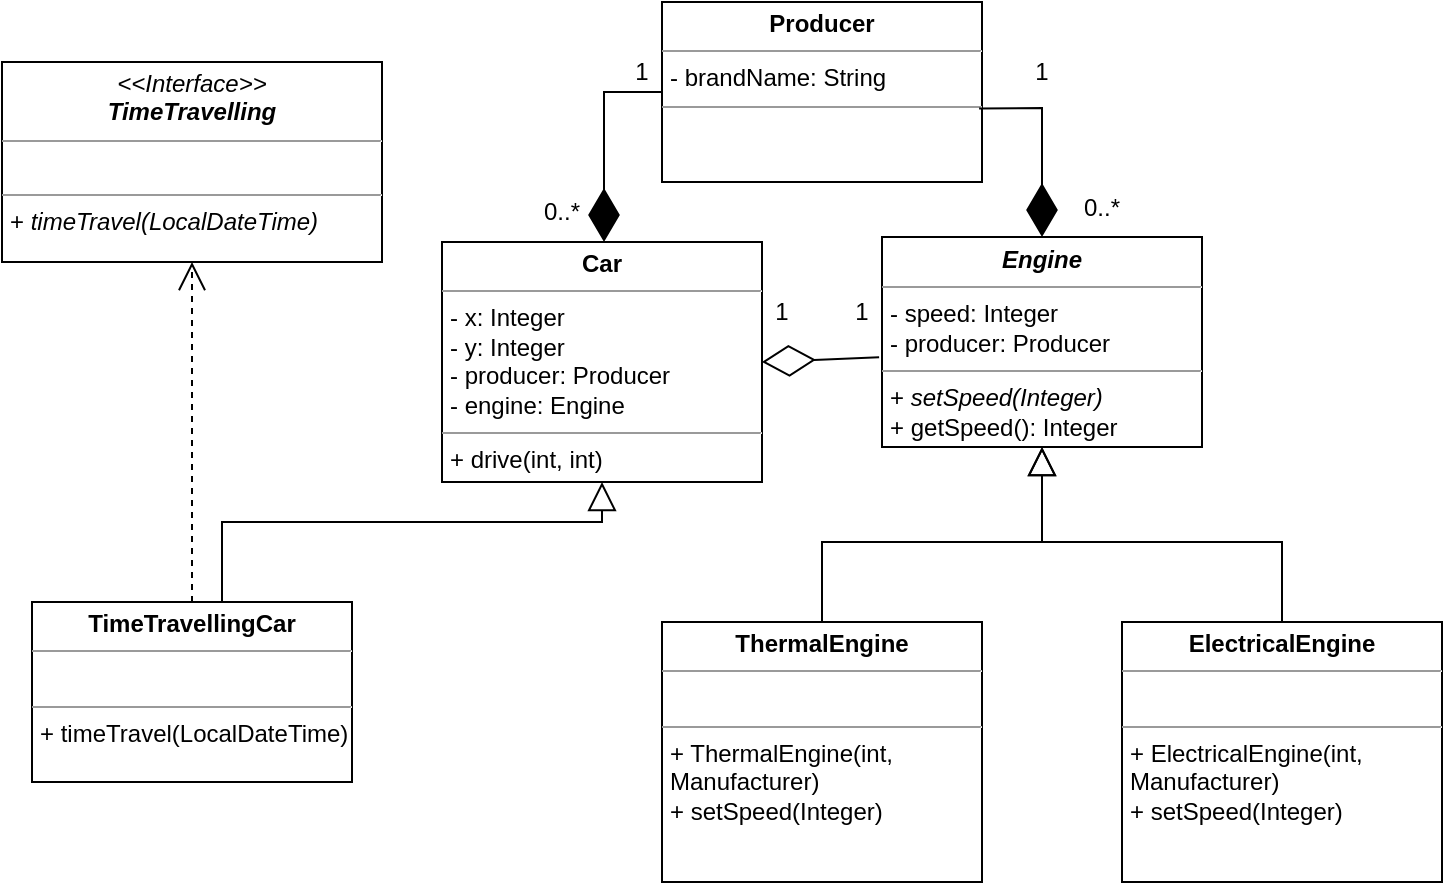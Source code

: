 <mxfile version="23.1.6" type="device">
  <diagram name="Page-1" id="3rUs8t65SNHWofvSgkCe">
    <mxGraphModel dx="761" dy="662" grid="1" gridSize="10" guides="1" tooltips="1" connect="1" arrows="1" fold="1" page="1" pageScale="1" pageWidth="827" pageHeight="1169" math="0" shadow="0">
      <root>
        <mxCell id="0" />
        <mxCell id="1" parent="0" />
        <mxCell id="zTvFVp6uWLxizu1TcgWJ-3" value="&lt;p style=&quot;margin:0px;margin-top:4px;text-align:center;&quot;&gt;&lt;b&gt;Car&lt;/b&gt;&lt;/p&gt;&lt;hr size=&quot;1&quot;&gt;&lt;p style=&quot;margin:0px;margin-left:4px;&quot;&gt;- x: Integer&lt;/p&gt;&lt;p style=&quot;margin:0px;margin-left:4px;&quot;&gt;- y: Integer&lt;/p&gt;&lt;p style=&quot;margin:0px;margin-left:4px;&quot;&gt;- producer: Producer&lt;/p&gt;&lt;p style=&quot;margin:0px;margin-left:4px;&quot;&gt;- engine: Engine&lt;/p&gt;&lt;hr size=&quot;1&quot;&gt;&lt;p style=&quot;margin:0px;margin-left:4px;&quot;&gt;+ drive(int, int)&lt;/p&gt;" style="verticalAlign=top;align=left;overflow=fill;html=1;whiteSpace=wrap;" vertex="1" parent="1">
          <mxGeometry x="220" y="370" width="160" height="120" as="geometry" />
        </mxCell>
        <mxCell id="zTvFVp6uWLxizu1TcgWJ-4" value="&lt;p style=&quot;margin:0px;margin-top:4px;text-align:center;&quot;&gt;&lt;b&gt;&lt;i&gt;Engine&lt;/i&gt;&lt;/b&gt;&lt;/p&gt;&lt;hr size=&quot;1&quot;&gt;&lt;p style=&quot;margin:0px;margin-left:4px;&quot;&gt;- speed: Integer&lt;/p&gt;&lt;p style=&quot;margin:0px;margin-left:4px;&quot;&gt;- producer: Producer&lt;/p&gt;&lt;hr size=&quot;1&quot;&gt;&lt;p style=&quot;margin:0px;margin-left:4px;&quot;&gt;+ &lt;i&gt;setSpeed(Integer)&lt;/i&gt;&lt;/p&gt;&lt;p style=&quot;margin:0px;margin-left:4px;&quot;&gt;+ getSpeed(): Integer&lt;/p&gt;" style="verticalAlign=top;align=left;overflow=fill;html=1;whiteSpace=wrap;" vertex="1" parent="1">
          <mxGeometry x="440" y="367.5" width="160" height="105" as="geometry" />
        </mxCell>
        <mxCell id="zTvFVp6uWLxizu1TcgWJ-5" value="&lt;p style=&quot;margin:0px;margin-top:4px;text-align:center;&quot;&gt;&lt;b&gt;Producer&lt;/b&gt;&lt;/p&gt;&lt;hr size=&quot;1&quot;&gt;&lt;p style=&quot;margin:0px;margin-left:4px;&quot;&gt;- brandName: String&lt;/p&gt;&lt;hr size=&quot;1&quot;&gt;&lt;p style=&quot;margin:0px;margin-left:4px;&quot;&gt;&lt;br&gt;&lt;/p&gt;" style="verticalAlign=top;align=left;overflow=fill;html=1;whiteSpace=wrap;" vertex="1" parent="1">
          <mxGeometry x="330" y="250" width="160" height="90" as="geometry" />
        </mxCell>
        <mxCell id="zTvFVp6uWLxizu1TcgWJ-6" value="&lt;p style=&quot;margin:0px;margin-top:4px;text-align:center;&quot;&gt;&lt;b&gt;ThermalEngine&lt;/b&gt;&lt;/p&gt;&lt;hr size=&quot;1&quot;&gt;&lt;p style=&quot;margin:0px;margin-left:4px;&quot;&gt;&amp;nbsp;&lt;/p&gt;&lt;hr size=&quot;1&quot;&gt;&lt;p style=&quot;margin:0px;margin-left:4px;&quot;&gt;+ ThermalEngine(int, Manufacturer)&lt;/p&gt;&lt;p style=&quot;margin:0px;margin-left:4px;&quot;&gt;+ setSpeed(Integer)&lt;/p&gt;" style="verticalAlign=top;align=left;overflow=fill;html=1;whiteSpace=wrap;" vertex="1" parent="1">
          <mxGeometry x="330" y="560" width="160" height="130" as="geometry" />
        </mxCell>
        <mxCell id="zTvFVp6uWLxizu1TcgWJ-7" value="&lt;p style=&quot;margin:0px;margin-top:4px;text-align:center;&quot;&gt;&lt;b&gt;ElectricalEngine&lt;/b&gt;&lt;/p&gt;&lt;hr size=&quot;1&quot;&gt;&lt;p style=&quot;margin:0px;margin-left:4px;&quot;&gt;&amp;nbsp;&lt;/p&gt;&lt;hr size=&quot;1&quot;&gt;&lt;p style=&quot;margin:0px;margin-left:4px;&quot;&gt;+ ElectricalEngine(int, Manufacturer)&lt;br&gt;&lt;/p&gt;&lt;p style=&quot;margin:0px;margin-left:4px;&quot;&gt;+ setSpeed(Integer)&lt;br&gt;&lt;/p&gt;" style="verticalAlign=top;align=left;overflow=fill;html=1;whiteSpace=wrap;" vertex="1" parent="1">
          <mxGeometry x="560" y="560" width="160" height="130" as="geometry" />
        </mxCell>
        <mxCell id="zTvFVp6uWLxizu1TcgWJ-8" value="" style="endArrow=block;endFill=0;endSize=12;html=1;rounded=0;exitX=0.5;exitY=0;exitDx=0;exitDy=0;entryX=0.5;entryY=1;entryDx=0;entryDy=0;" edge="1" parent="1" source="zTvFVp6uWLxizu1TcgWJ-6" target="zTvFVp6uWLxizu1TcgWJ-4">
          <mxGeometry width="160" relative="1" as="geometry">
            <mxPoint x="390" y="540" as="sourcePoint" />
            <mxPoint x="550" y="540" as="targetPoint" />
            <Array as="points">
              <mxPoint x="410" y="520" />
              <mxPoint x="520" y="520" />
            </Array>
          </mxGeometry>
        </mxCell>
        <mxCell id="zTvFVp6uWLxizu1TcgWJ-9" value="" style="endArrow=block;endFill=0;endSize=12;html=1;rounded=0;exitX=0.5;exitY=0;exitDx=0;exitDy=0;entryX=0.5;entryY=1;entryDx=0;entryDy=0;" edge="1" parent="1" source="zTvFVp6uWLxizu1TcgWJ-7" target="zTvFVp6uWLxizu1TcgWJ-4">
          <mxGeometry width="160" relative="1" as="geometry">
            <mxPoint x="410" y="560" as="sourcePoint" />
            <mxPoint x="520" y="470" as="targetPoint" />
            <Array as="points">
              <mxPoint x="640" y="520" />
              <mxPoint x="520" y="520" />
            </Array>
          </mxGeometry>
        </mxCell>
        <mxCell id="zTvFVp6uWLxizu1TcgWJ-10" value="&lt;p style=&quot;margin:0px;margin-top:4px;text-align:center;&quot;&gt;&lt;i&gt;&amp;lt;&amp;lt;Interface&amp;gt;&amp;gt;&lt;/i&gt;&lt;br&gt;&lt;b&gt;&lt;i&gt;TimeTravelling&lt;/i&gt;&lt;/b&gt;&lt;/p&gt;&lt;hr size=&quot;1&quot;&gt;&lt;p style=&quot;margin:0px;margin-left:4px;&quot;&gt;&lt;br&gt;&lt;/p&gt;&lt;hr size=&quot;1&quot;&gt;&lt;p style=&quot;margin:0px;margin-left:4px;&quot;&gt;+ &lt;i&gt;timeTravel(LocalDateTime)&lt;/i&gt;&lt;/p&gt;" style="verticalAlign=top;align=left;overflow=fill;html=1;whiteSpace=wrap;" vertex="1" parent="1">
          <mxGeometry y="280" width="190" height="100" as="geometry" />
        </mxCell>
        <mxCell id="zTvFVp6uWLxizu1TcgWJ-11" value="&lt;p style=&quot;margin:0px;margin-top:4px;text-align:center;&quot;&gt;&lt;b&gt;TimeTravellingCar&lt;/b&gt;&lt;/p&gt;&lt;hr size=&quot;1&quot;&gt;&lt;p style=&quot;margin:0px;margin-left:4px;&quot;&gt;&lt;br&gt;&lt;/p&gt;&lt;hr size=&quot;1&quot;&gt;&lt;p style=&quot;margin:0px;margin-left:4px;&quot;&gt;+ timeTravel(LocalDateTime)&lt;/p&gt;" style="verticalAlign=top;align=left;overflow=fill;html=1;whiteSpace=wrap;" vertex="1" parent="1">
          <mxGeometry x="15" y="550" width="160" height="90" as="geometry" />
        </mxCell>
        <mxCell id="zTvFVp6uWLxizu1TcgWJ-12" value="" style="endArrow=open;endFill=1;endSize=12;html=1;rounded=0;dashed=1;entryX=0.5;entryY=1;entryDx=0;entryDy=0;exitX=0.5;exitY=0;exitDx=0;exitDy=0;" edge="1" parent="1" source="zTvFVp6uWLxizu1TcgWJ-11" target="zTvFVp6uWLxizu1TcgWJ-10">
          <mxGeometry width="160" relative="1" as="geometry">
            <mxPoint x="140" y="510" as="sourcePoint" />
            <mxPoint x="300" y="510" as="targetPoint" />
          </mxGeometry>
        </mxCell>
        <mxCell id="zTvFVp6uWLxizu1TcgWJ-13" value="" style="endArrow=block;endFill=0;endSize=12;html=1;rounded=0;exitX=0.5;exitY=0;exitDx=0;exitDy=0;" edge="1" parent="1">
          <mxGeometry width="160" relative="1" as="geometry">
            <mxPoint x="110" y="550" as="sourcePoint" />
            <mxPoint x="300" y="490" as="targetPoint" />
            <Array as="points">
              <mxPoint x="110" y="510" />
              <mxPoint x="300" y="510" />
            </Array>
          </mxGeometry>
        </mxCell>
        <mxCell id="zTvFVp6uWLxizu1TcgWJ-14" value="" style="endArrow=diamondThin;endFill=1;endSize=24;html=1;rounded=0;entryX=0.5;entryY=0;entryDx=0;entryDy=0;exitX=0.991;exitY=0.591;exitDx=0;exitDy=0;exitPerimeter=0;" edge="1" parent="1" source="zTvFVp6uWLxizu1TcgWJ-5" target="zTvFVp6uWLxizu1TcgWJ-4">
          <mxGeometry width="160" relative="1" as="geometry">
            <mxPoint x="520" y="290" as="sourcePoint" />
            <mxPoint x="670" y="280" as="targetPoint" />
            <Array as="points">
              <mxPoint x="520" y="303" />
            </Array>
          </mxGeometry>
        </mxCell>
        <mxCell id="zTvFVp6uWLxizu1TcgWJ-15" value="" style="endArrow=diamondThin;endFill=0;endSize=24;html=1;rounded=0;entryX=1;entryY=0.5;entryDx=0;entryDy=0;exitX=-0.009;exitY=0.573;exitDx=0;exitDy=0;exitPerimeter=0;" edge="1" parent="1" source="zTvFVp6uWLxizu1TcgWJ-4" target="zTvFVp6uWLxizu1TcgWJ-3">
          <mxGeometry width="160" relative="1" as="geometry">
            <mxPoint x="254" y="360" as="sourcePoint" />
            <mxPoint x="414" y="360" as="targetPoint" />
          </mxGeometry>
        </mxCell>
        <mxCell id="zTvFVp6uWLxizu1TcgWJ-16" value="" style="endArrow=diamondThin;endFill=1;endSize=24;html=1;rounded=0;exitX=0;exitY=0.5;exitDx=0;exitDy=0;" edge="1" parent="1" source="zTvFVp6uWLxizu1TcgWJ-5">
          <mxGeometry width="160" relative="1" as="geometry">
            <mxPoint x="270" y="303" as="sourcePoint" />
            <mxPoint x="301" y="370" as="targetPoint" />
            <Array as="points">
              <mxPoint x="301" y="295" />
            </Array>
          </mxGeometry>
        </mxCell>
        <mxCell id="zTvFVp6uWLxizu1TcgWJ-18" value="1" style="text;html=1;align=center;verticalAlign=middle;whiteSpace=wrap;rounded=0;" vertex="1" parent="1">
          <mxGeometry x="490" y="270" width="60" height="30" as="geometry" />
        </mxCell>
        <mxCell id="zTvFVp6uWLxizu1TcgWJ-19" value="0..*" style="text;html=1;align=center;verticalAlign=middle;whiteSpace=wrap;rounded=0;" vertex="1" parent="1">
          <mxGeometry x="520" y="337.5" width="60" height="30" as="geometry" />
        </mxCell>
        <mxCell id="zTvFVp6uWLxizu1TcgWJ-20" value="1" style="text;html=1;align=center;verticalAlign=middle;whiteSpace=wrap;rounded=0;" vertex="1" parent="1">
          <mxGeometry x="400" y="390" width="60" height="30" as="geometry" />
        </mxCell>
        <mxCell id="zTvFVp6uWLxizu1TcgWJ-21" value="1" style="text;html=1;align=center;verticalAlign=middle;whiteSpace=wrap;rounded=0;" vertex="1" parent="1">
          <mxGeometry x="360" y="390" width="60" height="30" as="geometry" />
        </mxCell>
        <mxCell id="zTvFVp6uWLxizu1TcgWJ-22" value="0..*" style="text;html=1;align=center;verticalAlign=middle;whiteSpace=wrap;rounded=0;" vertex="1" parent="1">
          <mxGeometry x="250" y="340" width="60" height="30" as="geometry" />
        </mxCell>
        <mxCell id="zTvFVp6uWLxizu1TcgWJ-23" value="1" style="text;html=1;align=center;verticalAlign=middle;whiteSpace=wrap;rounded=0;" vertex="1" parent="1">
          <mxGeometry x="290" y="270" width="60" height="30" as="geometry" />
        </mxCell>
      </root>
    </mxGraphModel>
  </diagram>
</mxfile>
